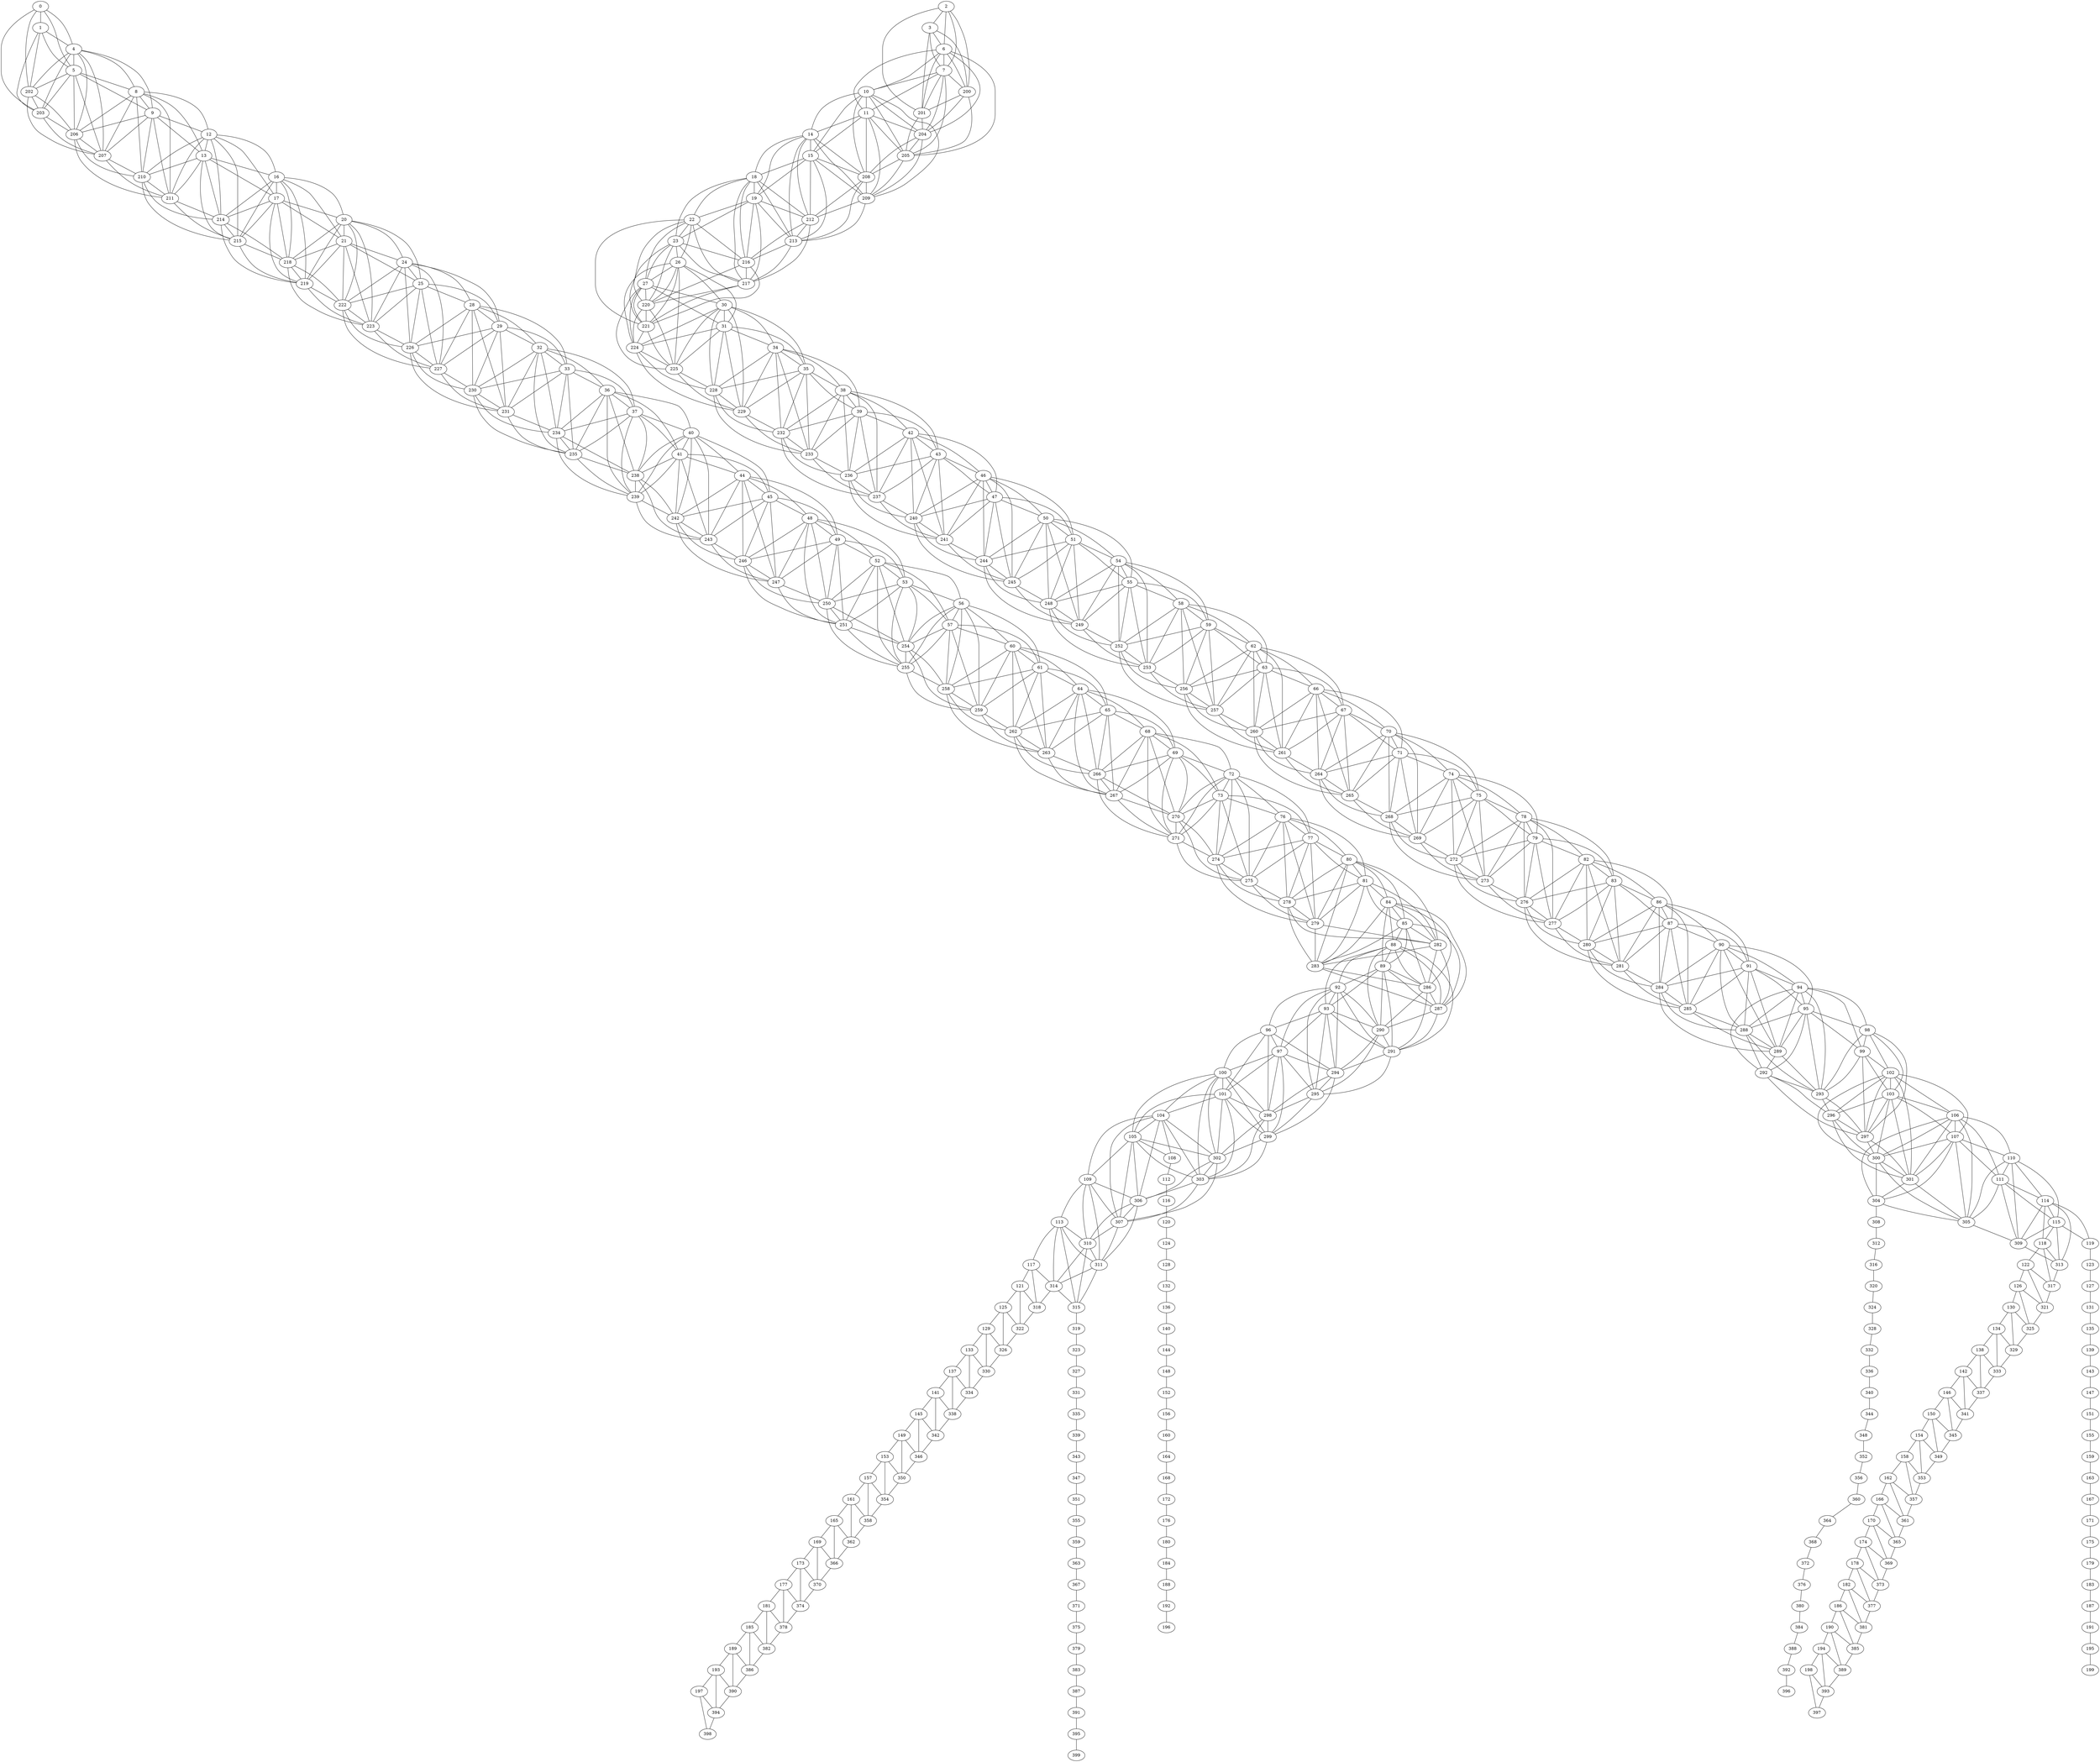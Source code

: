 graph G {
    0 -- 1;
    0 -- 4;
    0 -- 5;
    0 -- 202;
    0 -- 203;
    1 -- 4;
    1 -- 5;
    1 -- 202;
    1 -- 203;
    2 -- 3;
    2 -- 6;
    2 -- 7;
    2 -- 200;
    2 -- 201;
    3 -- 6;
    3 -- 7;
    3 -- 200;
    3 -- 201;
    4 -- 5;
    4 -- 8;
    4 -- 9;
    4 -- 202;
    4 -- 203;
    4 -- 206;
    4 -- 207;
    5 -- 8;
    5 -- 9;
    5 -- 202;
    5 -- 203;
    5 -- 206;
    5 -- 207;
    6 -- 7;
    6 -- 10;
    6 -- 11;
    6 -- 200;
    6 -- 201;
    6 -- 204;
    6 -- 205;
    7 -- 10;
    7 -- 11;
    7 -- 200;
    7 -- 201;
    7 -- 204;
    7 -- 205;
    8 -- 9;
    8 -- 12;
    8 -- 13;
    8 -- 206;
    8 -- 207;
    8 -- 210;
    8 -- 211;
    9 -- 12;
    9 -- 13;
    9 -- 206;
    9 -- 207;
    9 -- 210;
    9 -- 211;
    10 -- 11;
    10 -- 14;
    10 -- 15;
    10 -- 204;
    10 -- 205;
    10 -- 208;
    10 -- 209;
    11 -- 14;
    11 -- 15;
    11 -- 204;
    11 -- 205;
    11 -- 208;
    11 -- 209;
    12 -- 13;
    12 -- 16;
    12 -- 17;
    12 -- 210;
    12 -- 211;
    12 -- 214;
    12 -- 215;
    13 -- 16;
    13 -- 17;
    13 -- 210;
    13 -- 211;
    13 -- 214;
    13 -- 215;
    14 -- 15;
    14 -- 18;
    14 -- 19;
    14 -- 208;
    14 -- 209;
    14 -- 212;
    14 -- 213;
    15 -- 18;
    15 -- 19;
    15 -- 208;
    15 -- 209;
    15 -- 212;
    15 -- 213;
    16 -- 17;
    16 -- 20;
    16 -- 21;
    16 -- 214;
    16 -- 215;
    16 -- 218;
    16 -- 219;
    17 -- 20;
    17 -- 21;
    17 -- 214;
    17 -- 215;
    17 -- 218;
    17 -- 219;
    18 -- 19;
    18 -- 22;
    18 -- 23;
    18 -- 212;
    18 -- 213;
    18 -- 216;
    18 -- 217;
    19 -- 22;
    19 -- 23;
    19 -- 212;
    19 -- 213;
    19 -- 216;
    19 -- 217;
    20 -- 21;
    20 -- 24;
    20 -- 25;
    20 -- 218;
    20 -- 219;
    20 -- 222;
    20 -- 223;
    21 -- 24;
    21 -- 25;
    21 -- 218;
    21 -- 219;
    21 -- 222;
    21 -- 223;
    22 -- 23;
    22 -- 26;
    22 -- 27;
    22 -- 216;
    22 -- 217;
    22 -- 220;
    22 -- 221;
    23 -- 26;
    23 -- 27;
    23 -- 216;
    23 -- 217;
    23 -- 220;
    23 -- 221;
    24 -- 25;
    24 -- 28;
    24 -- 29;
    24 -- 222;
    24 -- 223;
    24 -- 226;
    24 -- 227;
    25 -- 28;
    25 -- 29;
    25 -- 222;
    25 -- 223;
    25 -- 226;
    25 -- 227;
    26 -- 27;
    26 -- 30;
    26 -- 31;
    26 -- 220;
    26 -- 221;
    26 -- 224;
    26 -- 225;
    27 -- 30;
    27 -- 31;
    27 -- 220;
    27 -- 221;
    27 -- 224;
    27 -- 225;
    28 -- 29;
    28 -- 32;
    28 -- 33;
    28 -- 226;
    28 -- 227;
    28 -- 230;
    28 -- 231;
    29 -- 32;
    29 -- 33;
    29 -- 226;
    29 -- 227;
    29 -- 230;
    29 -- 231;
    30 -- 31;
    30 -- 34;
    30 -- 35;
    30 -- 224;
    30 -- 225;
    30 -- 228;
    30 -- 229;
    31 -- 34;
    31 -- 35;
    31 -- 224;
    31 -- 225;
    31 -- 228;
    31 -- 229;
    32 -- 33;
    32 -- 36;
    32 -- 37;
    32 -- 230;
    32 -- 231;
    32 -- 234;
    32 -- 235;
    33 -- 36;
    33 -- 37;
    33 -- 230;
    33 -- 231;
    33 -- 234;
    33 -- 235;
    34 -- 35;
    34 -- 38;
    34 -- 39;
    34 -- 228;
    34 -- 229;
    34 -- 232;
    34 -- 233;
    35 -- 38;
    35 -- 39;
    35 -- 228;
    35 -- 229;
    35 -- 232;
    35 -- 233;
    36 -- 37;
    36 -- 40;
    36 -- 41;
    36 -- 234;
    36 -- 235;
    36 -- 238;
    36 -- 239;
    37 -- 40;
    37 -- 41;
    37 -- 234;
    37 -- 235;
    37 -- 238;
    37 -- 239;
    38 -- 39;
    38 -- 42;
    38 -- 43;
    38 -- 232;
    38 -- 233;
    38 -- 236;
    38 -- 237;
    39 -- 42;
    39 -- 43;
    39 -- 232;
    39 -- 233;
    39 -- 236;
    39 -- 237;
    40 -- 41;
    40 -- 44;
    40 -- 45;
    40 -- 238;
    40 -- 239;
    40 -- 242;
    40 -- 243;
    41 -- 44;
    41 -- 45;
    41 -- 238;
    41 -- 239;
    41 -- 242;
    41 -- 243;
    42 -- 43;
    42 -- 46;
    42 -- 47;
    42 -- 236;
    42 -- 237;
    42 -- 240;
    42 -- 241;
    43 -- 46;
    43 -- 47;
    43 -- 236;
    43 -- 237;
    43 -- 240;
    43 -- 241;
    44 -- 45;
    44 -- 48;
    44 -- 49;
    44 -- 242;
    44 -- 243;
    44 -- 246;
    44 -- 247;
    45 -- 48;
    45 -- 49;
    45 -- 242;
    45 -- 243;
    45 -- 246;
    45 -- 247;
    46 -- 47;
    46 -- 50;
    46 -- 51;
    46 -- 240;
    46 -- 241;
    46 -- 244;
    46 -- 245;
    47 -- 50;
    47 -- 51;
    47 -- 240;
    47 -- 241;
    47 -- 244;
    47 -- 245;
    48 -- 49;
    48 -- 52;
    48 -- 53;
    48 -- 246;
    48 -- 247;
    48 -- 250;
    48 -- 251;
    49 -- 52;
    49 -- 53;
    49 -- 246;
    49 -- 247;
    49 -- 250;
    49 -- 251;
    50 -- 51;
    50 -- 54;
    50 -- 55;
    50 -- 244;
    50 -- 245;
    50 -- 248;
    50 -- 249;
    51 -- 54;
    51 -- 55;
    51 -- 244;
    51 -- 245;
    51 -- 248;
    51 -- 249;
    52 -- 53;
    52 -- 56;
    52 -- 57;
    52 -- 250;
    52 -- 251;
    52 -- 254;
    52 -- 255;
    53 -- 56;
    53 -- 57;
    53 -- 250;
    53 -- 251;
    53 -- 254;
    53 -- 255;
    54 -- 55;
    54 -- 58;
    54 -- 59;
    54 -- 248;
    54 -- 249;
    54 -- 252;
    54 -- 253;
    55 -- 58;
    55 -- 59;
    55 -- 248;
    55 -- 249;
    55 -- 252;
    55 -- 253;
    56 -- 57;
    56 -- 60;
    56 -- 61;
    56 -- 254;
    56 -- 255;
    56 -- 258;
    56 -- 259;
    57 -- 60;
    57 -- 61;
    57 -- 254;
    57 -- 255;
    57 -- 258;
    57 -- 259;
    58 -- 59;
    58 -- 62;
    58 -- 63;
    58 -- 252;
    58 -- 253;
    58 -- 256;
    58 -- 257;
    59 -- 62;
    59 -- 63;
    59 -- 252;
    59 -- 253;
    59 -- 256;
    59 -- 257;
    60 -- 61;
    60 -- 64;
    60 -- 65;
    60 -- 258;
    60 -- 259;
    60 -- 262;
    60 -- 263;
    61 -- 64;
    61 -- 65;
    61 -- 258;
    61 -- 259;
    61 -- 262;
    61 -- 263;
    62 -- 63;
    62 -- 66;
    62 -- 67;
    62 -- 256;
    62 -- 257;
    62 -- 260;
    62 -- 261;
    63 -- 66;
    63 -- 67;
    63 -- 256;
    63 -- 257;
    63 -- 260;
    63 -- 261;
    64 -- 65;
    64 -- 68;
    64 -- 69;
    64 -- 262;
    64 -- 263;
    64 -- 266;
    64 -- 267;
    65 -- 68;
    65 -- 69;
    65 -- 262;
    65 -- 263;
    65 -- 266;
    65 -- 267;
    66 -- 67;
    66 -- 70;
    66 -- 71;
    66 -- 260;
    66 -- 261;
    66 -- 264;
    66 -- 265;
    67 -- 70;
    67 -- 71;
    67 -- 260;
    67 -- 261;
    67 -- 264;
    67 -- 265;
    68 -- 69;
    68 -- 72;
    68 -- 73;
    68 -- 266;
    68 -- 267;
    68 -- 270;
    68 -- 271;
    69 -- 72;
    69 -- 73;
    69 -- 266;
    69 -- 267;
    69 -- 270;
    69 -- 271;
    70 -- 71;
    70 -- 74;
    70 -- 75;
    70 -- 264;
    70 -- 265;
    70 -- 268;
    70 -- 269;
    71 -- 74;
    71 -- 75;
    71 -- 264;
    71 -- 265;
    71 -- 268;
    71 -- 269;
    72 -- 73;
    72 -- 76;
    72 -- 77;
    72 -- 270;
    72 -- 271;
    72 -- 274;
    72 -- 275;
    73 -- 76;
    73 -- 77;
    73 -- 270;
    73 -- 271;
    73 -- 274;
    73 -- 275;
    74 -- 75;
    74 -- 78;
    74 -- 79;
    74 -- 268;
    74 -- 269;
    74 -- 272;
    74 -- 273;
    75 -- 78;
    75 -- 79;
    75 -- 268;
    75 -- 269;
    75 -- 272;
    75 -- 273;
    76 -- 77;
    76 -- 80;
    76 -- 81;
    76 -- 274;
    76 -- 275;
    76 -- 278;
    76 -- 279;
    77 -- 80;
    77 -- 81;
    77 -- 274;
    77 -- 275;
    77 -- 278;
    77 -- 279;
    78 -- 79;
    78 -- 82;
    78 -- 83;
    78 -- 272;
    78 -- 273;
    78 -- 276;
    78 -- 277;
    79 -- 82;
    79 -- 83;
    79 -- 272;
    79 -- 273;
    79 -- 276;
    79 -- 277;
    80 -- 81;
    80 -- 84;
    80 -- 85;
    80 -- 278;
    80 -- 279;
    80 -- 282;
    80 -- 283;
    81 -- 84;
    81 -- 85;
    81 -- 278;
    81 -- 279;
    81 -- 282;
    81 -- 283;
    82 -- 83;
    82 -- 86;
    82 -- 87;
    82 -- 276;
    82 -- 277;
    82 -- 280;
    82 -- 281;
    83 -- 86;
    83 -- 87;
    83 -- 276;
    83 -- 277;
    83 -- 280;
    83 -- 281;
    84 -- 85;
    84 -- 88;
    84 -- 89;
    84 -- 282;
    84 -- 283;
    84 -- 286;
    84 -- 287;
    85 -- 88;
    85 -- 89;
    85 -- 282;
    85 -- 283;
    85 -- 286;
    85 -- 287;
    86 -- 87;
    86 -- 90;
    86 -- 91;
    86 -- 280;
    86 -- 281;
    86 -- 284;
    86 -- 285;
    87 -- 90;
    87 -- 91;
    87 -- 280;
    87 -- 281;
    87 -- 284;
    87 -- 285;
    88 -- 89;
    88 -- 92;
    88 -- 93;
    88 -- 286;
    88 -- 287;
    88 -- 290;
    88 -- 291;
    89 -- 92;
    89 -- 93;
    89 -- 286;
    89 -- 287;
    89 -- 290;
    89 -- 291;
    90 -- 91;
    90 -- 94;
    90 -- 95;
    90 -- 284;
    90 -- 285;
    90 -- 288;
    90 -- 289;
    91 -- 94;
    91 -- 95;
    91 -- 284;
    91 -- 285;
    91 -- 288;
    91 -- 289;
    92 -- 93;
    92 -- 96;
    92 -- 97;
    92 -- 290;
    92 -- 291;
    92 -- 294;
    92 -- 295;
    93 -- 96;
    93 -- 97;
    93 -- 290;
    93 -- 291;
    93 -- 294;
    93 -- 295;
    94 -- 95;
    94 -- 98;
    94 -- 99;
    94 -- 288;
    94 -- 289;
    94 -- 292;
    94 -- 293;
    95 -- 98;
    95 -- 99;
    95 -- 288;
    95 -- 289;
    95 -- 292;
    95 -- 293;
    96 -- 97;
    96 -- 100;
    96 -- 101;
    96 -- 294;
    96 -- 298;
    97 -- 100;
    97 -- 101;
    97 -- 294;
    97 -- 295;
    97 -- 298;
    97 -- 299;
    98 -- 99;
    98 -- 102;
    98 -- 103;
    98 -- 293;
    98 -- 297;
    99 -- 102;
    99 -- 103;
    99 -- 293;
    99 -- 297;
    100 -- 101;
    100 -- 104;
    100 -- 105;
    100 -- 298;
    100 -- 299;
    100 -- 302;
    100 -- 303;
    101 -- 104;
    101 -- 105;
    101 -- 298;
    101 -- 299;
    101 -- 302;
    101 -- 303;
    102 -- 103;
    102 -- 106;
    102 -- 107;
    102 -- 296;
    102 -- 297;
    102 -- 300;
    102 -- 301;
    103 -- 106;
    103 -- 107;
    103 -- 296;
    103 -- 297;
    103 -- 300;
    103 -- 301;
    104 -- 105;
    104 -- 108;
    104 -- 109;
    104 -- 302;
    104 -- 303;
    104 -- 306;
    104 -- 307;
    105 -- 108;
    105 -- 109;
    105 -- 302;
    105 -- 303;
    105 -- 306;
    105 -- 307;
    106 -- 107;
    106 -- 110;
    106 -- 111;
    106 -- 300;
    106 -- 301;
    106 -- 304;
    106 -- 305;
    107 -- 110;
    107 -- 111;
    107 -- 300;
    107 -- 301;
    107 -- 304;
    107 -- 305;
    108 -- 112;
    109 -- 113;
    109 -- 306;
    109 -- 307;
    109 -- 310;
    109 -- 311;
    110 -- 111;
    110 -- 114;
    110 -- 115;
    110 -- 305;
    110 -- 309;
    111 -- 114;
    111 -- 115;
    111 -- 305;
    111 -- 309;
    112 -- 116;
    113 -- 117;
    113 -- 310;
    113 -- 311;
    113 -- 314;
    113 -- 315;
    114 -- 115;
    114 -- 118;
    114 -- 119;
    114 -- 309;
    114 -- 313;
    115 -- 118;
    115 -- 119;
    115 -- 309;
    115 -- 313;
    116 -- 120;
    117 -- 121;
    117 -- 314;
    117 -- 318;
    118 -- 122;
    118 -- 313;
    118 -- 317;
    119 -- 123;
    120 -- 124;
    121 -- 125;
    121 -- 318;
    121 -- 322;
    122 -- 126;
    122 -- 317;
    122 -- 321;
    123 -- 127;
    124 -- 128;
    125 -- 129;
    125 -- 322;
    125 -- 326;
    126 -- 130;
    126 -- 321;
    126 -- 325;
    127 -- 131;
    128 -- 132;
    129 -- 133;
    129 -- 326;
    129 -- 330;
    130 -- 134;
    130 -- 325;
    130 -- 329;
    131 -- 135;
    132 -- 136;
    133 -- 137;
    133 -- 330;
    133 -- 334;
    134 -- 138;
    134 -- 329;
    134 -- 333;
    135 -- 139;
    136 -- 140;
    137 -- 141;
    137 -- 334;
    137 -- 338;
    138 -- 142;
    138 -- 333;
    138 -- 337;
    139 -- 143;
    140 -- 144;
    141 -- 145;
    141 -- 338;
    141 -- 342;
    142 -- 146;
    142 -- 337;
    142 -- 341;
    143 -- 147;
    144 -- 148;
    145 -- 149;
    145 -- 342;
    145 -- 346;
    146 -- 150;
    146 -- 341;
    146 -- 345;
    147 -- 151;
    148 -- 152;
    149 -- 153;
    149 -- 346;
    149 -- 350;
    150 -- 154;
    150 -- 345;
    150 -- 349;
    151 -- 155;
    152 -- 156;
    153 -- 157;
    153 -- 350;
    153 -- 354;
    154 -- 158;
    154 -- 349;
    154 -- 353;
    155 -- 159;
    156 -- 160;
    157 -- 161;
    157 -- 354;
    157 -- 358;
    158 -- 162;
    158 -- 353;
    158 -- 357;
    159 -- 163;
    160 -- 164;
    161 -- 165;
    161 -- 358;
    161 -- 362;
    162 -- 166;
    162 -- 357;
    162 -- 361;
    163 -- 167;
    164 -- 168;
    165 -- 169;
    165 -- 362;
    165 -- 366;
    166 -- 170;
    166 -- 361;
    166 -- 365;
    167 -- 171;
    168 -- 172;
    169 -- 173;
    169 -- 366;
    169 -- 370;
    170 -- 174;
    170 -- 365;
    170 -- 369;
    171 -- 175;
    172 -- 176;
    173 -- 177;
    173 -- 370;
    173 -- 374;
    174 -- 178;
    174 -- 369;
    174 -- 373;
    175 -- 179;
    176 -- 180;
    177 -- 181;
    177 -- 374;
    177 -- 378;
    178 -- 182;
    178 -- 373;
    178 -- 377;
    179 -- 183;
    180 -- 184;
    181 -- 185;
    181 -- 378;
    181 -- 382;
    182 -- 186;
    182 -- 377;
    182 -- 381;
    183 -- 187;
    184 -- 188;
    185 -- 189;
    185 -- 382;
    185 -- 386;
    186 -- 190;
    186 -- 381;
    186 -- 385;
    187 -- 191;
    188 -- 192;
    189 -- 193;
    189 -- 386;
    189 -- 390;
    190 -- 194;
    190 -- 385;
    190 -- 389;
    191 -- 195;
    192 -- 196;
    193 -- 197;
    193 -- 390;
    193 -- 394;
    194 -- 198;
    194 -- 389;
    194 -- 393;
    195 -- 199;
    197 -- 394;
    197 -- 398;
    198 -- 393;
    198 -- 397;
    200 -- 201;
    200 -- 204;
    200 -- 205;
    201 -- 204;
    201 -- 205;
    202 -- 203;
    202 -- 206;
    202 -- 207;
    203 -- 206;
    203 -- 207;
    204 -- 205;
    204 -- 208;
    204 -- 209;
    205 -- 208;
    205 -- 209;
    206 -- 207;
    206 -- 210;
    206 -- 211;
    207 -- 210;
    207 -- 211;
    208 -- 209;
    208 -- 212;
    208 -- 213;
    209 -- 212;
    209 -- 213;
    210 -- 211;
    210 -- 214;
    210 -- 215;
    211 -- 214;
    211 -- 215;
    212 -- 213;
    212 -- 216;
    212 -- 217;
    213 -- 216;
    213 -- 217;
    214 -- 215;
    214 -- 218;
    214 -- 219;
    215 -- 218;
    215 -- 219;
    216 -- 217;
    216 -- 220;
    216 -- 221;
    217 -- 220;
    217 -- 221;
    218 -- 219;
    218 -- 222;
    218 -- 223;
    219 -- 222;
    219 -- 223;
    220 -- 221;
    220 -- 224;
    220 -- 225;
    221 -- 224;
    221 -- 225;
    222 -- 223;
    222 -- 226;
    222 -- 227;
    223 -- 226;
    223 -- 227;
    224 -- 225;
    224 -- 228;
    224 -- 229;
    225 -- 228;
    225 -- 229;
    226 -- 227;
    226 -- 230;
    226 -- 231;
    227 -- 230;
    227 -- 231;
    228 -- 229;
    228 -- 232;
    228 -- 233;
    229 -- 232;
    229 -- 233;
    230 -- 231;
    230 -- 234;
    230 -- 235;
    231 -- 234;
    231 -- 235;
    232 -- 233;
    232 -- 236;
    232 -- 237;
    233 -- 236;
    233 -- 237;
    234 -- 235;
    234 -- 238;
    234 -- 239;
    235 -- 238;
    235 -- 239;
    236 -- 237;
    236 -- 240;
    236 -- 241;
    237 -- 240;
    237 -- 241;
    238 -- 239;
    238 -- 242;
    238 -- 243;
    239 -- 242;
    239 -- 243;
    240 -- 241;
    240 -- 244;
    240 -- 245;
    241 -- 244;
    241 -- 245;
    242 -- 243;
    242 -- 246;
    242 -- 247;
    243 -- 246;
    243 -- 247;
    244 -- 245;
    244 -- 248;
    244 -- 249;
    245 -- 248;
    245 -- 249;
    246 -- 247;
    246 -- 250;
    246 -- 251;
    247 -- 250;
    247 -- 251;
    248 -- 249;
    248 -- 252;
    248 -- 253;
    249 -- 252;
    249 -- 253;
    250 -- 251;
    250 -- 254;
    250 -- 255;
    251 -- 254;
    251 -- 255;
    252 -- 253;
    252 -- 256;
    252 -- 257;
    253 -- 256;
    253 -- 257;
    254 -- 255;
    254 -- 258;
    254 -- 259;
    255 -- 258;
    255 -- 259;
    256 -- 257;
    256 -- 260;
    256 -- 261;
    257 -- 260;
    257 -- 261;
    258 -- 259;
    258 -- 262;
    258 -- 263;
    259 -- 262;
    259 -- 263;
    260 -- 261;
    260 -- 264;
    260 -- 265;
    261 -- 264;
    261 -- 265;
    262 -- 263;
    262 -- 266;
    262 -- 267;
    263 -- 266;
    263 -- 267;
    264 -- 265;
    264 -- 268;
    264 -- 269;
    265 -- 268;
    265 -- 269;
    266 -- 267;
    266 -- 270;
    266 -- 271;
    267 -- 270;
    267 -- 271;
    268 -- 269;
    268 -- 272;
    268 -- 273;
    269 -- 272;
    269 -- 273;
    270 -- 271;
    270 -- 274;
    270 -- 275;
    271 -- 274;
    271 -- 275;
    272 -- 273;
    272 -- 276;
    272 -- 277;
    273 -- 276;
    273 -- 277;
    274 -- 275;
    274 -- 278;
    274 -- 279;
    275 -- 278;
    275 -- 279;
    276 -- 277;
    276 -- 280;
    276 -- 281;
    277 -- 280;
    277 -- 281;
    278 -- 279;
    278 -- 282;
    278 -- 283;
    279 -- 282;
    279 -- 283;
    280 -- 281;
    280 -- 284;
    280 -- 285;
    281 -- 284;
    281 -- 285;
    282 -- 283;
    282 -- 286;
    282 -- 287;
    283 -- 286;
    283 -- 287;
    284 -- 285;
    284 -- 288;
    284 -- 289;
    285 -- 288;
    285 -- 289;
    286 -- 287;
    286 -- 290;
    286 -- 291;
    287 -- 290;
    287 -- 291;
    288 -- 289;
    288 -- 292;
    288 -- 293;
    289 -- 292;
    289 -- 293;
    290 -- 291;
    290 -- 294;
    290 -- 295;
    291 -- 294;
    291 -- 295;
    292 -- 293;
    292 -- 296;
    292 -- 297;
    293 -- 296;
    293 -- 297;
    294 -- 295;
    294 -- 298;
    294 -- 299;
    295 -- 298;
    295 -- 299;
    296 -- 297;
    296 -- 300;
    296 -- 301;
    297 -- 300;
    297 -- 301;
    298 -- 299;
    298 -- 302;
    298 -- 303;
    299 -- 302;
    299 -- 303;
    300 -- 301;
    300 -- 304;
    300 -- 305;
    301 -- 304;
    301 -- 305;
    302 -- 303;
    302 -- 306;
    302 -- 307;
    303 -- 306;
    303 -- 307;
    304 -- 305;
    304 -- 308;
    305 -- 309;
    306 -- 307;
    306 -- 310;
    306 -- 311;
    307 -- 310;
    307 -- 311;
    308 -- 312;
    309 -- 313;
    310 -- 311;
    310 -- 314;
    310 -- 315;
    311 -- 314;
    311 -- 315;
    312 -- 316;
    313 -- 317;
    314 -- 315;
    314 -- 318;
    315 -- 319;
    316 -- 320;
    317 -- 321;
    318 -- 322;
    319 -- 323;
    320 -- 324;
    321 -- 325;
    322 -- 326;
    323 -- 327;
    324 -- 328;
    325 -- 329;
    326 -- 330;
    327 -- 331;
    328 -- 332;
    329 -- 333;
    330 -- 334;
    331 -- 335;
    332 -- 336;
    333 -- 337;
    334 -- 338;
    335 -- 339;
    336 -- 340;
    337 -- 341;
    338 -- 342;
    339 -- 343;
    340 -- 344;
    341 -- 345;
    342 -- 346;
    343 -- 347;
    344 -- 348;
    345 -- 349;
    346 -- 350;
    347 -- 351;
    348 -- 352;
    349 -- 353;
    350 -- 354;
    351 -- 355;
    352 -- 356;
    353 -- 357;
    354 -- 358;
    355 -- 359;
    356 -- 360;
    357 -- 361;
    358 -- 362;
    359 -- 363;
    360 -- 364;
    361 -- 365;
    362 -- 366;
    363 -- 367;
    364 -- 368;
    365 -- 369;
    366 -- 370;
    367 -- 371;
    368 -- 372;
    369 -- 373;
    370 -- 374;
    371 -- 375;
    372 -- 376;
    373 -- 377;
    374 -- 378;
    375 -- 379;
    376 -- 380;
    377 -- 381;
    378 -- 382;
    379 -- 383;
    380 -- 384;
    381 -- 385;
    382 -- 386;
    383 -- 387;
    384 -- 388;
    385 -- 389;
    386 -- 390;
    387 -- 391;
    388 -- 392;
    389 -- 393;
    390 -- 394;
    391 -- 395;
    392 -- 396;
    393 -- 397;
    394 -- 398;
    395 -- 399;
}
